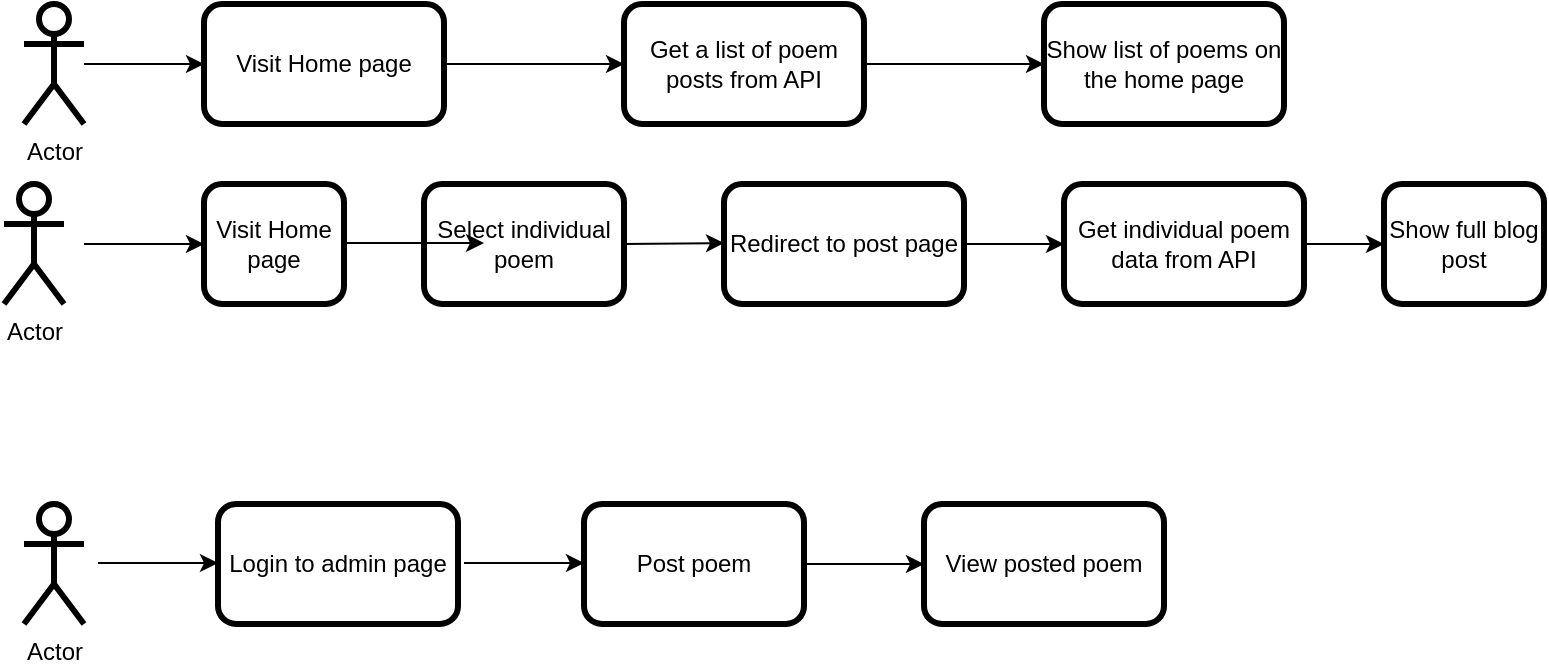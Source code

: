 <mxfile version="13.8.7" type="github">
  <diagram id="Yi9HSiLjgrskKvtW_kwx" name="Page-1">
    <mxGraphModel dx="1102" dy="525" grid="1" gridSize="10" guides="1" tooltips="1" connect="1" arrows="1" fold="1" page="1" pageScale="1" pageWidth="850" pageHeight="1100" math="0" shadow="0">
      <root>
        <mxCell id="0" />
        <mxCell id="1" parent="0" />
        <mxCell id="MxWogmLeJxLphhxJlBBR-1" value="Actor" style="shape=umlActor;verticalLabelPosition=bottom;verticalAlign=top;html=1;outlineConnect=0;strokeWidth=3;" parent="1" vertex="1">
          <mxGeometry x="50" y="90" width="30" height="60" as="geometry" />
        </mxCell>
        <mxCell id="MxWogmLeJxLphhxJlBBR-2" value="Get a list of poem posts from API" style="rounded=1;whiteSpace=wrap;html=1;strokeWidth=3;" parent="1" vertex="1">
          <mxGeometry x="350" y="90" width="120" height="60" as="geometry" />
        </mxCell>
        <mxCell id="MxWogmLeJxLphhxJlBBR-3" value="Visit Home page" style="rounded=1;whiteSpace=wrap;html=1;strokeWidth=3;" parent="1" vertex="1">
          <mxGeometry x="140" y="90" width="120" height="60" as="geometry" />
        </mxCell>
        <mxCell id="MxWogmLeJxLphhxJlBBR-4" value="Show list of poems on the home page" style="rounded=1;whiteSpace=wrap;html=1;strokeWidth=3;" parent="1" vertex="1">
          <mxGeometry x="560" y="90" width="120" height="60" as="geometry" />
        </mxCell>
        <mxCell id="MxWogmLeJxLphhxJlBBR-5" value="" style="endArrow=classic;html=1;" parent="1" source="MxWogmLeJxLphhxJlBBR-1" edge="1">
          <mxGeometry width="50" height="50" relative="1" as="geometry">
            <mxPoint x="90" y="170" as="sourcePoint" />
            <mxPoint x="140" y="120" as="targetPoint" />
            <Array as="points" />
          </mxGeometry>
        </mxCell>
        <mxCell id="MxWogmLeJxLphhxJlBBR-6" value="" style="endArrow=classic;html=1;entryX=0;entryY=0.5;entryDx=0;entryDy=0;exitX=1;exitY=0.5;exitDx=0;exitDy=0;" parent="1" source="MxWogmLeJxLphhxJlBBR-3" target="MxWogmLeJxLphhxJlBBR-2" edge="1">
          <mxGeometry width="50" height="50" relative="1" as="geometry">
            <mxPoint x="260" y="220" as="sourcePoint" />
            <mxPoint x="310" y="170" as="targetPoint" />
            <Array as="points">
              <mxPoint x="280" y="120" />
              <mxPoint x="300" y="120" />
            </Array>
          </mxGeometry>
        </mxCell>
        <mxCell id="MxWogmLeJxLphhxJlBBR-7" value="" style="endArrow=classic;html=1;entryX=0;entryY=0.5;entryDx=0;entryDy=0;exitX=1;exitY=0.5;exitDx=0;exitDy=0;" parent="1" source="MxWogmLeJxLphhxJlBBR-2" target="MxWogmLeJxLphhxJlBBR-4" edge="1">
          <mxGeometry width="50" height="50" relative="1" as="geometry">
            <mxPoint x="468" y="185" as="sourcePoint" />
            <mxPoint x="518" y="135" as="targetPoint" />
            <Array as="points">
              <mxPoint x="500" y="120" />
            </Array>
          </mxGeometry>
        </mxCell>
        <mxCell id="MxWogmLeJxLphhxJlBBR-8" value="Actor" style="shape=umlActor;verticalLabelPosition=bottom;verticalAlign=top;html=1;outlineConnect=0;strokeWidth=3;" parent="1" vertex="1">
          <mxGeometry x="50" y="340" width="30" height="60" as="geometry" />
        </mxCell>
        <mxCell id="MxWogmLeJxLphhxJlBBR-9" value="Login to admin page" style="rounded=1;whiteSpace=wrap;html=1;strokeWidth=3;" parent="1" vertex="1">
          <mxGeometry x="147" y="340" width="120" height="60" as="geometry" />
        </mxCell>
        <mxCell id="MxWogmLeJxLphhxJlBBR-10" value="Post poem" style="rounded=1;whiteSpace=wrap;html=1;strokeWidth=3;" parent="1" vertex="1">
          <mxGeometry x="330" y="340" width="110" height="60" as="geometry" />
        </mxCell>
        <mxCell id="MxWogmLeJxLphhxJlBBR-11" value="View posted poem" style="rounded=1;whiteSpace=wrap;html=1;strokeWidth=3;" parent="1" vertex="1">
          <mxGeometry x="500" y="340" width="120" height="60" as="geometry" />
        </mxCell>
        <mxCell id="MxWogmLeJxLphhxJlBBR-12" value="" style="endArrow=classic;html=1;entryX=0;entryY=0.5;entryDx=0;entryDy=0;" parent="1" target="MxWogmLeJxLphhxJlBBR-11" edge="1">
          <mxGeometry width="50" height="50" relative="1" as="geometry">
            <mxPoint x="440" y="370" as="sourcePoint" />
            <mxPoint x="490" y="320" as="targetPoint" />
          </mxGeometry>
        </mxCell>
        <mxCell id="MxWogmLeJxLphhxJlBBR-13" value="" style="endArrow=classic;html=1;entryX=0;entryY=0.5;entryDx=0;entryDy=0;" parent="1" edge="1">
          <mxGeometry width="50" height="50" relative="1" as="geometry">
            <mxPoint x="270" y="369.5" as="sourcePoint" />
            <mxPoint x="330" y="369.5" as="targetPoint" />
          </mxGeometry>
        </mxCell>
        <mxCell id="MxWogmLeJxLphhxJlBBR-14" value="" style="endArrow=classic;html=1;entryX=0;entryY=0.5;entryDx=0;entryDy=0;" parent="1" edge="1">
          <mxGeometry width="50" height="50" relative="1" as="geometry">
            <mxPoint x="87" y="369.5" as="sourcePoint" />
            <mxPoint x="147" y="369.5" as="targetPoint" />
          </mxGeometry>
        </mxCell>
        <mxCell id="MxWogmLeJxLphhxJlBBR-15" value="Select individual poem" style="rounded=1;whiteSpace=wrap;html=1;strokeWidth=3;" parent="1" vertex="1">
          <mxGeometry x="250" y="180" width="100" height="60" as="geometry" />
        </mxCell>
        <mxCell id="MxWogmLeJxLphhxJlBBR-16" value="Visit Home page" style="rounded=1;whiteSpace=wrap;html=1;strokeWidth=3;" parent="1" vertex="1">
          <mxGeometry x="140" y="180" width="70" height="60" as="geometry" />
        </mxCell>
        <mxCell id="MxWogmLeJxLphhxJlBBR-17" value="Redirect to post page" style="rounded=1;whiteSpace=wrap;html=1;strokeWidth=3;" parent="1" vertex="1">
          <mxGeometry x="400" y="180" width="120" height="60" as="geometry" />
        </mxCell>
        <mxCell id="MxWogmLeJxLphhxJlBBR-18" value="" style="endArrow=classic;html=1;" parent="1" edge="1">
          <mxGeometry width="50" height="50" relative="1" as="geometry">
            <mxPoint x="80" y="210" as="sourcePoint" />
            <mxPoint x="140" y="210" as="targetPoint" />
            <Array as="points" />
          </mxGeometry>
        </mxCell>
        <mxCell id="MxWogmLeJxLphhxJlBBR-21" value="Actor" style="shape=umlActor;verticalLabelPosition=bottom;verticalAlign=top;html=1;outlineConnect=0;strokeWidth=3;" parent="1" vertex="1">
          <mxGeometry x="40" y="180" width="30" height="60" as="geometry" />
        </mxCell>
        <mxCell id="MxWogmLeJxLphhxJlBBR-22" value="Get individual poem data from API" style="rounded=1;whiteSpace=wrap;html=1;strokeWidth=3;" parent="1" vertex="1">
          <mxGeometry x="570" y="180" width="120" height="60" as="geometry" />
        </mxCell>
        <mxCell id="MxWogmLeJxLphhxJlBBR-27" value="Show full blog post" style="rounded=1;whiteSpace=wrap;html=1;strokeWidth=3;" parent="1" vertex="1">
          <mxGeometry x="730" y="180" width="80" height="60" as="geometry" />
        </mxCell>
        <mxCell id="MxWogmLeJxLphhxJlBBR-28" value="" style="endArrow=classic;html=1;exitX=1;exitY=0.5;exitDx=0;exitDy=0;" parent="1" source="MxWogmLeJxLphhxJlBBR-22" edge="1">
          <mxGeometry width="50" height="50" relative="1" as="geometry">
            <mxPoint x="730" y="250" as="sourcePoint" />
            <mxPoint x="730" y="210" as="targetPoint" />
          </mxGeometry>
        </mxCell>
        <mxCell id="MxWogmLeJxLphhxJlBBR-29" value="" style="endArrow=classic;html=1;exitX=1;exitY=0.5;exitDx=0;exitDy=0;" parent="1" source="MxWogmLeJxLphhxJlBBR-17" edge="1">
          <mxGeometry width="50" height="50" relative="1" as="geometry">
            <mxPoint x="570" y="260" as="sourcePoint" />
            <mxPoint x="570" y="210" as="targetPoint" />
          </mxGeometry>
        </mxCell>
        <mxCell id="MxWogmLeJxLphhxJlBBR-30" value="" style="endArrow=classic;html=1;exitX=1;exitY=0.5;exitDx=0;exitDy=0;" parent="1" edge="1">
          <mxGeometry width="50" height="50" relative="1" as="geometry">
            <mxPoint x="210" y="209.5" as="sourcePoint" />
            <mxPoint x="280" y="209.5" as="targetPoint" />
          </mxGeometry>
        </mxCell>
        <mxCell id="MxWogmLeJxLphhxJlBBR-31" value="" style="endArrow=classic;html=1;" parent="1" edge="1">
          <mxGeometry width="50" height="50" relative="1" as="geometry">
            <mxPoint x="350" y="210" as="sourcePoint" />
            <mxPoint x="400" y="209.5" as="targetPoint" />
          </mxGeometry>
        </mxCell>
      </root>
    </mxGraphModel>
  </diagram>
</mxfile>
